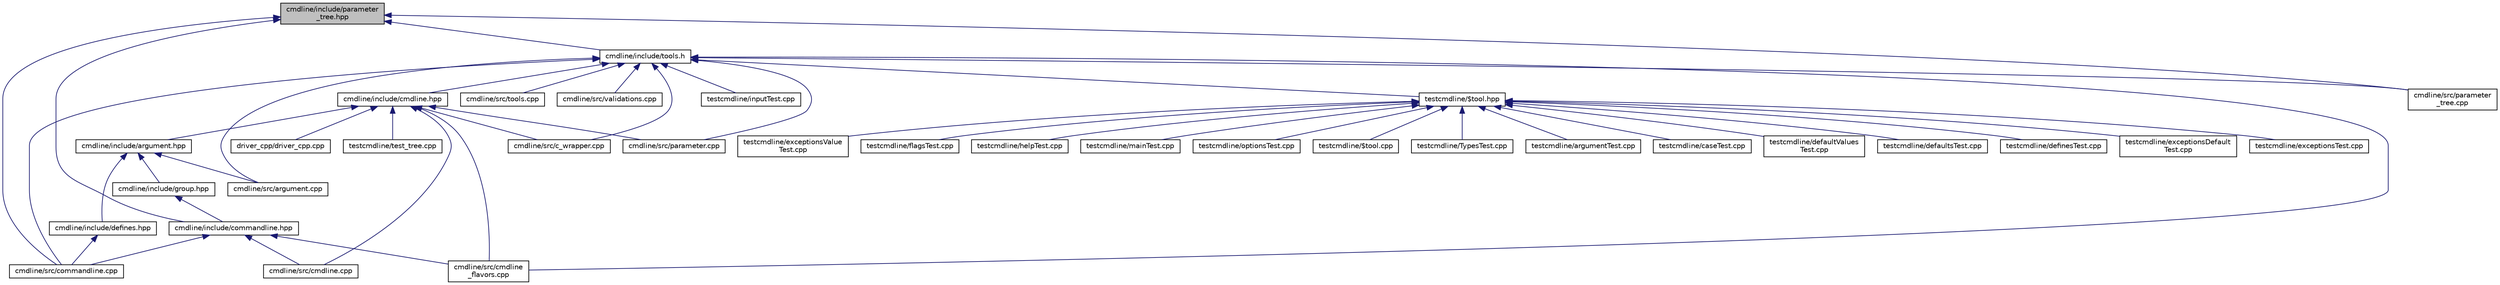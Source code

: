 digraph "cmdline/include/parameter_tree.hpp"
{
 // LATEX_PDF_SIZE
  edge [fontname="Helvetica",fontsize="10",labelfontname="Helvetica",labelfontsize="10"];
  node [fontname="Helvetica",fontsize="10",shape=record];
  Node1 [label="cmdline/include/parameter\l_tree.hpp",height=0.2,width=0.4,color="black", fillcolor="grey75", style="filled", fontcolor="black",tooltip=" "];
  Node1 -> Node2 [dir="back",color="midnightblue",fontsize="10",style="solid"];
  Node2 [label="cmdline/include/commandline.hpp",height=0.2,width=0.4,color="black", fillcolor="white", style="filled",URL="$commandline_8hpp.html",tooltip=" "];
  Node2 -> Node3 [dir="back",color="midnightblue",fontsize="10",style="solid"];
  Node3 [label="cmdline/src/cmdline.cpp",height=0.2,width=0.4,color="black", fillcolor="white", style="filled",URL="$cmdline_8cpp.html",tooltip=" "];
  Node2 -> Node4 [dir="back",color="midnightblue",fontsize="10",style="solid"];
  Node4 [label="cmdline/src/cmdline\l_flavors.cpp",height=0.2,width=0.4,color="black", fillcolor="white", style="filled",URL="$cmdline__flavors_8cpp.html",tooltip=" "];
  Node2 -> Node5 [dir="back",color="midnightblue",fontsize="10",style="solid"];
  Node5 [label="cmdline/src/commandline.cpp",height=0.2,width=0.4,color="black", fillcolor="white", style="filled",URL="$commandline_8cpp.html",tooltip=" "];
  Node1 -> Node6 [dir="back",color="midnightblue",fontsize="10",style="solid"];
  Node6 [label="cmdline/include/tools.h",height=0.2,width=0.4,color="black", fillcolor="white", style="filled",URL="$tools_8h.html",tooltip=" "];
  Node6 -> Node7 [dir="back",color="midnightblue",fontsize="10",style="solid"];
  Node7 [label="cmdline/include/cmdline.hpp",height=0.2,width=0.4,color="black", fillcolor="white", style="filled",URL="$cmdline_8hpp.html",tooltip=" "];
  Node7 -> Node8 [dir="back",color="midnightblue",fontsize="10",style="solid"];
  Node8 [label="cmdline/include/argument.hpp",height=0.2,width=0.4,color="black", fillcolor="white", style="filled",URL="$argument_8hpp.html",tooltip=" "];
  Node8 -> Node9 [dir="back",color="midnightblue",fontsize="10",style="solid"];
  Node9 [label="cmdline/include/defines.hpp",height=0.2,width=0.4,color="black", fillcolor="white", style="filled",URL="$defines_8hpp.html",tooltip=" "];
  Node9 -> Node5 [dir="back",color="midnightblue",fontsize="10",style="solid"];
  Node8 -> Node10 [dir="back",color="midnightblue",fontsize="10",style="solid"];
  Node10 [label="cmdline/include/group.hpp",height=0.2,width=0.4,color="black", fillcolor="white", style="filled",URL="$group_8hpp.html",tooltip=" "];
  Node10 -> Node2 [dir="back",color="midnightblue",fontsize="10",style="solid"];
  Node8 -> Node11 [dir="back",color="midnightblue",fontsize="10",style="solid"];
  Node11 [label="cmdline/src/argument.cpp",height=0.2,width=0.4,color="black", fillcolor="white", style="filled",URL="$argument_8cpp.html",tooltip=" "];
  Node7 -> Node12 [dir="back",color="midnightblue",fontsize="10",style="solid"];
  Node12 [label="cmdline/src/c_wrapper.cpp",height=0.2,width=0.4,color="black", fillcolor="white", style="filled",URL="$c__wrapper_8cpp.html",tooltip=" "];
  Node7 -> Node3 [dir="back",color="midnightblue",fontsize="10",style="solid"];
  Node7 -> Node4 [dir="back",color="midnightblue",fontsize="10",style="solid"];
  Node7 -> Node13 [dir="back",color="midnightblue",fontsize="10",style="solid"];
  Node13 [label="cmdline/src/parameter.cpp",height=0.2,width=0.4,color="black", fillcolor="white", style="filled",URL="$parameter_8cpp.html",tooltip=" "];
  Node7 -> Node14 [dir="back",color="midnightblue",fontsize="10",style="solid"];
  Node14 [label="driver_cpp/driver_cpp.cpp",height=0.2,width=0.4,color="black", fillcolor="white", style="filled",URL="$driver__cpp_8cpp.html",tooltip=" "];
  Node7 -> Node15 [dir="back",color="midnightblue",fontsize="10",style="solid"];
  Node15 [label="testcmdline/test_tree.cpp",height=0.2,width=0.4,color="black", fillcolor="white", style="filled",URL="$test__tree_8cpp.html",tooltip=" "];
  Node6 -> Node11 [dir="back",color="midnightblue",fontsize="10",style="solid"];
  Node6 -> Node12 [dir="back",color="midnightblue",fontsize="10",style="solid"];
  Node6 -> Node4 [dir="back",color="midnightblue",fontsize="10",style="solid"];
  Node6 -> Node5 [dir="back",color="midnightblue",fontsize="10",style="solid"];
  Node6 -> Node13 [dir="back",color="midnightblue",fontsize="10",style="solid"];
  Node6 -> Node16 [dir="back",color="midnightblue",fontsize="10",style="solid"];
  Node16 [label="cmdline/src/parameter\l_tree.cpp",height=0.2,width=0.4,color="black", fillcolor="white", style="filled",URL="$parameter__tree_8cpp.html",tooltip=" "];
  Node6 -> Node17 [dir="back",color="midnightblue",fontsize="10",style="solid"];
  Node17 [label="cmdline/src/tools.cpp",height=0.2,width=0.4,color="black", fillcolor="white", style="filled",URL="$tools_8cpp.html",tooltip=" "];
  Node6 -> Node18 [dir="back",color="midnightblue",fontsize="10",style="solid"];
  Node18 [label="cmdline/src/validations.cpp",height=0.2,width=0.4,color="black", fillcolor="white", style="filled",URL="$validations_8cpp.html",tooltip=" "];
  Node6 -> Node19 [dir="back",color="midnightblue",fontsize="10",style="solid"];
  Node19 [label="testcmdline/$tool.hpp",height=0.2,width=0.4,color="black", fillcolor="white", style="filled",URL="$_0btool_8hpp.html",tooltip=" "];
  Node19 -> Node20 [dir="back",color="midnightblue",fontsize="10",style="solid"];
  Node20 [label="testcmdline/$tool.cpp",height=0.2,width=0.4,color="black", fillcolor="white", style="filled",URL="$_0btool_8cpp.html",tooltip=" "];
  Node19 -> Node21 [dir="back",color="midnightblue",fontsize="10",style="solid"];
  Node21 [label="testcmdline/TypesTest.cpp",height=0.2,width=0.4,color="black", fillcolor="white", style="filled",URL="$_types_test_8cpp.html",tooltip=" "];
  Node19 -> Node22 [dir="back",color="midnightblue",fontsize="10",style="solid"];
  Node22 [label="testcmdline/argumentTest.cpp",height=0.2,width=0.4,color="black", fillcolor="white", style="filled",URL="$argument_test_8cpp.html",tooltip=" "];
  Node19 -> Node23 [dir="back",color="midnightblue",fontsize="10",style="solid"];
  Node23 [label="testcmdline/caseTest.cpp",height=0.2,width=0.4,color="black", fillcolor="white", style="filled",URL="$case_test_8cpp.html",tooltip=" "];
  Node19 -> Node24 [dir="back",color="midnightblue",fontsize="10",style="solid"];
  Node24 [label="testcmdline/defaultValues\lTest.cpp",height=0.2,width=0.4,color="black", fillcolor="white", style="filled",URL="$default_values_test_8cpp.html",tooltip=" "];
  Node19 -> Node25 [dir="back",color="midnightblue",fontsize="10",style="solid"];
  Node25 [label="testcmdline/defaultsTest.cpp",height=0.2,width=0.4,color="black", fillcolor="white", style="filled",URL="$defaults_test_8cpp.html",tooltip=" "];
  Node19 -> Node26 [dir="back",color="midnightblue",fontsize="10",style="solid"];
  Node26 [label="testcmdline/definesTest.cpp",height=0.2,width=0.4,color="black", fillcolor="white", style="filled",URL="$defines_test_8cpp.html",tooltip="Test for definitions."];
  Node19 -> Node27 [dir="back",color="midnightblue",fontsize="10",style="solid"];
  Node27 [label="testcmdline/exceptionsDefault\lTest.cpp",height=0.2,width=0.4,color="black", fillcolor="white", style="filled",URL="$exceptions_default_test_8cpp.html",tooltip="Test invalid data in parameter definitions."];
  Node19 -> Node28 [dir="back",color="midnightblue",fontsize="10",style="solid"];
  Node28 [label="testcmdline/exceptionsTest.cpp",height=0.2,width=0.4,color="black", fillcolor="white", style="filled",URL="$exceptions_test_8cpp.html",tooltip=" "];
  Node19 -> Node29 [dir="back",color="midnightblue",fontsize="10",style="solid"];
  Node29 [label="testcmdline/exceptionsValue\lTest.cpp",height=0.2,width=0.4,color="black", fillcolor="white", style="filled",URL="$exceptions_value_test_8cpp.html",tooltip=" "];
  Node19 -> Node30 [dir="back",color="midnightblue",fontsize="10",style="solid"];
  Node30 [label="testcmdline/flagsTest.cpp",height=0.2,width=0.4,color="black", fillcolor="white", style="filled",URL="$flags_test_8cpp.html",tooltip=" "];
  Node19 -> Node31 [dir="back",color="midnightblue",fontsize="10",style="solid"];
  Node31 [label="testcmdline/helpTest.cpp",height=0.2,width=0.4,color="black", fillcolor="white", style="filled",URL="$help_test_8cpp.html",tooltip=" "];
  Node19 -> Node32 [dir="back",color="midnightblue",fontsize="10",style="solid"];
  Node32 [label="testcmdline/mainTest.cpp",height=0.2,width=0.4,color="black", fillcolor="white", style="filled",URL="$main_test_8cpp.html",tooltip=" "];
  Node19 -> Node33 [dir="back",color="midnightblue",fontsize="10",style="solid"];
  Node33 [label="testcmdline/optionsTest.cpp",height=0.2,width=0.4,color="black", fillcolor="white", style="filled",URL="$options_test_8cpp.html",tooltip=" "];
  Node6 -> Node34 [dir="back",color="midnightblue",fontsize="10",style="solid"];
  Node34 [label="testcmdline/inputTest.cpp",height=0.2,width=0.4,color="black", fillcolor="white", style="filled",URL="$input_test_8cpp.html",tooltip=" "];
  Node1 -> Node5 [dir="back",color="midnightblue",fontsize="10",style="solid"];
  Node1 -> Node16 [dir="back",color="midnightblue",fontsize="10",style="solid"];
}
